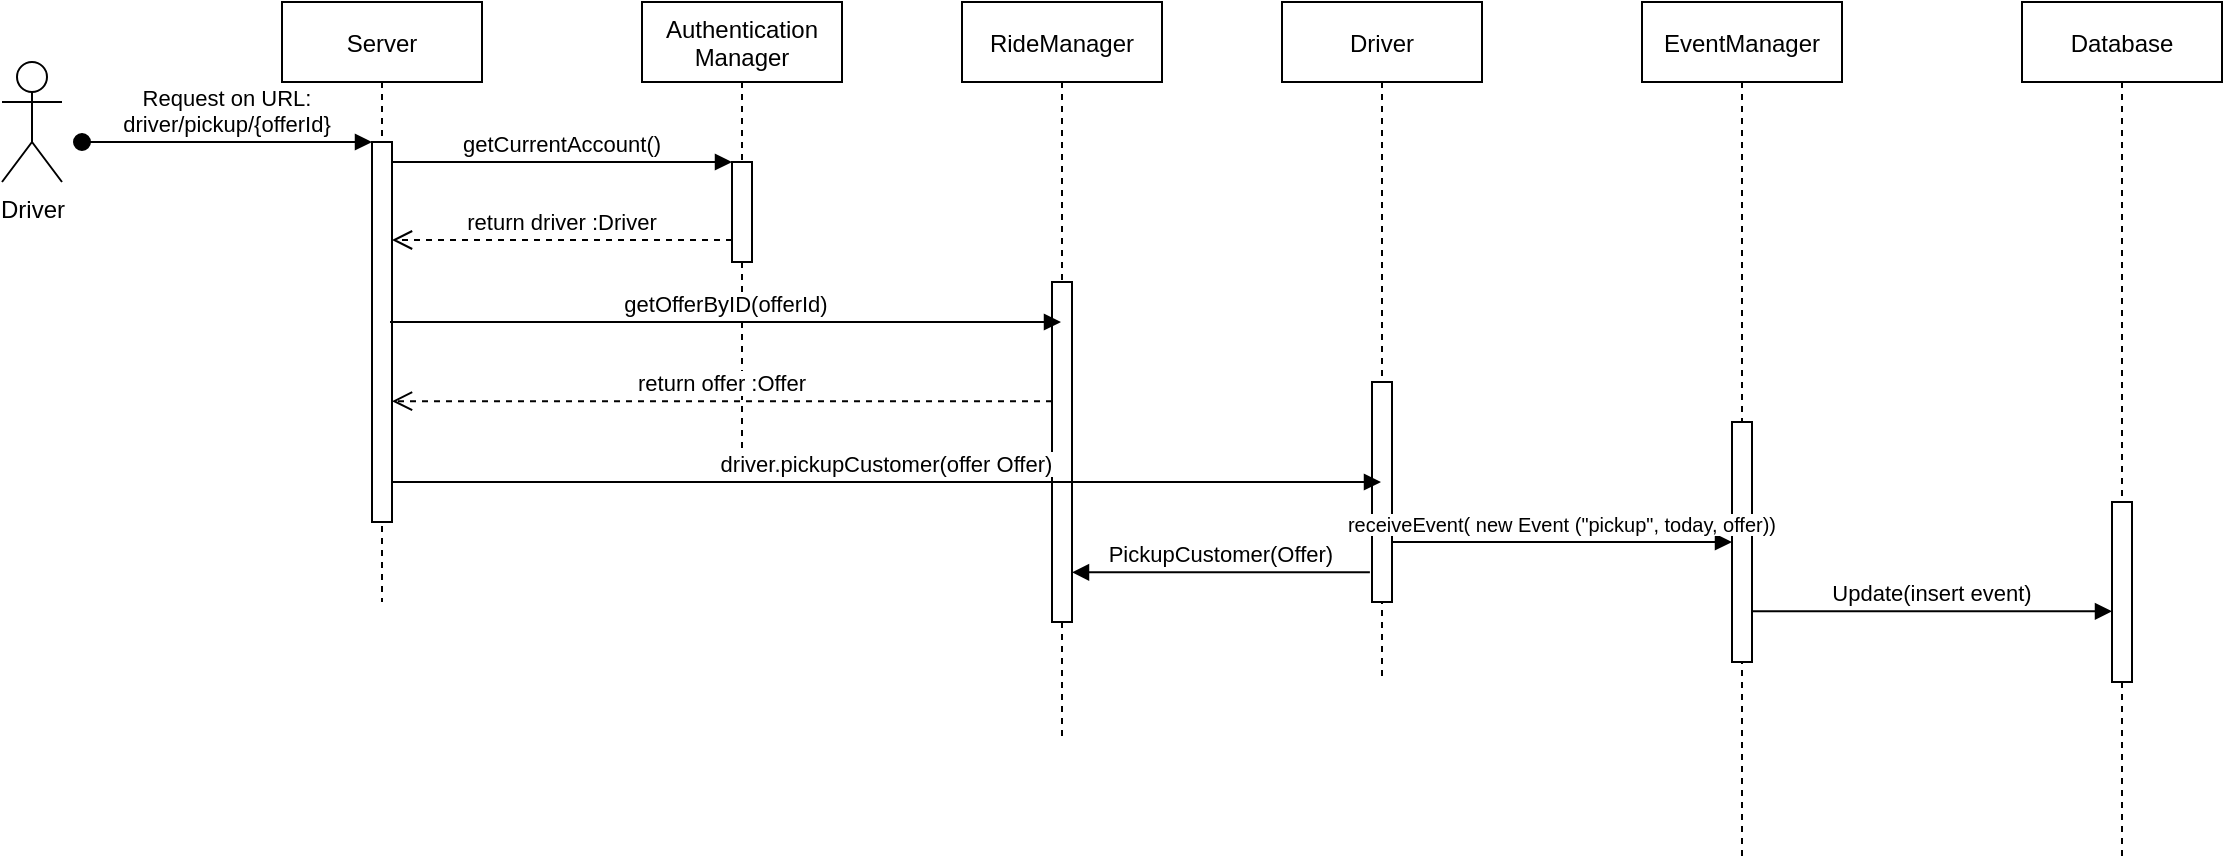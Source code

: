 <mxfile version="16.1.2" type="device"><diagram id="kgpKYQtTHZ0yAKxKKP6v" name="Page-1"><mxGraphModel dx="2272" dy="865" grid="1" gridSize="10" guides="1" tooltips="1" connect="1" arrows="1" fold="1" page="1" pageScale="1" pageWidth="850" pageHeight="1100" math="0" shadow="0"><root><mxCell id="0"/><mxCell id="1" parent="0"/><mxCell id="3nuBFxr9cyL0pnOWT2aG-1" value="Server" style="shape=umlLifeline;perimeter=lifelinePerimeter;container=1;collapsible=0;recursiveResize=0;rounded=0;shadow=0;strokeWidth=1;" parent="1" vertex="1"><mxGeometry x="120" y="80" width="100" height="300" as="geometry"/></mxCell><mxCell id="3nuBFxr9cyL0pnOWT2aG-2" value="" style="points=[];perimeter=orthogonalPerimeter;rounded=0;shadow=0;strokeWidth=1;" parent="3nuBFxr9cyL0pnOWT2aG-1" vertex="1"><mxGeometry x="45" y="70" width="10" height="190" as="geometry"/></mxCell><mxCell id="3nuBFxr9cyL0pnOWT2aG-3" value="Request on URL:&#10;driver/pickup/{offerId}" style="verticalAlign=bottom;startArrow=oval;endArrow=block;startSize=8;shadow=0;strokeWidth=1;" parent="3nuBFxr9cyL0pnOWT2aG-1" target="3nuBFxr9cyL0pnOWT2aG-2" edge="1"><mxGeometry relative="1" as="geometry"><mxPoint x="-100" y="70" as="sourcePoint"/></mxGeometry></mxCell><mxCell id="3nuBFxr9cyL0pnOWT2aG-5" value="Authentication&#10;Manager" style="shape=umlLifeline;perimeter=lifelinePerimeter;container=1;collapsible=0;recursiveResize=0;rounded=0;shadow=0;strokeWidth=1;" parent="1" vertex="1"><mxGeometry x="300" y="80" width="100" height="230" as="geometry"/></mxCell><mxCell id="3nuBFxr9cyL0pnOWT2aG-6" value="" style="points=[];perimeter=orthogonalPerimeter;rounded=0;shadow=0;strokeWidth=1;" parent="3nuBFxr9cyL0pnOWT2aG-5" vertex="1"><mxGeometry x="45" y="80" width="10" height="50" as="geometry"/></mxCell><mxCell id="3nuBFxr9cyL0pnOWT2aG-7" value="return driver :Driver" style="verticalAlign=bottom;endArrow=open;dashed=1;endSize=8;exitX=0;exitY=0.95;shadow=0;strokeWidth=1;" parent="1" edge="1"><mxGeometry relative="1" as="geometry"><mxPoint x="175" y="199.0" as="targetPoint"/><mxPoint x="345" y="199.0" as="sourcePoint"/></mxGeometry></mxCell><mxCell id="3nuBFxr9cyL0pnOWT2aG-8" value="getCurrentAccount()" style="verticalAlign=bottom;endArrow=block;entryX=0;entryY=0;shadow=0;strokeWidth=1;" parent="1" source="3nuBFxr9cyL0pnOWT2aG-2" target="3nuBFxr9cyL0pnOWT2aG-6" edge="1"><mxGeometry relative="1" as="geometry"><mxPoint x="275" y="160" as="sourcePoint"/></mxGeometry></mxCell><mxCell id="pQ07wYde9hTQX4vEV8Qq-1" value="Driver" style="shape=umlActor;verticalLabelPosition=bottom;verticalAlign=top;html=1;outlineConnect=0;" parent="1" vertex="1"><mxGeometry x="-20" y="110" width="30" height="60" as="geometry"/></mxCell><mxCell id="pQ07wYde9hTQX4vEV8Qq-2" value="RideManager" style="shape=umlLifeline;perimeter=lifelinePerimeter;container=1;collapsible=0;recursiveResize=0;rounded=0;shadow=0;strokeWidth=1;" parent="1" vertex="1"><mxGeometry x="460" y="80" width="100" height="370" as="geometry"/></mxCell><mxCell id="pQ07wYde9hTQX4vEV8Qq-3" value="" style="points=[];perimeter=orthogonalPerimeter;rounded=0;shadow=0;strokeWidth=1;" parent="pQ07wYde9hTQX4vEV8Qq-2" vertex="1"><mxGeometry x="45" y="140" width="10" height="170" as="geometry"/></mxCell><mxCell id="pQ07wYde9hTQX4vEV8Qq-4" value="Driver" style="shape=umlLifeline;perimeter=lifelinePerimeter;container=1;collapsible=0;recursiveResize=0;rounded=0;shadow=0;strokeWidth=1;" parent="1" vertex="1"><mxGeometry x="620" y="80" width="100" height="340" as="geometry"/></mxCell><mxCell id="pQ07wYde9hTQX4vEV8Qq-5" value="" style="points=[];perimeter=orthogonalPerimeter;rounded=0;shadow=0;strokeWidth=1;" parent="pQ07wYde9hTQX4vEV8Qq-4" vertex="1"><mxGeometry x="45" y="190" width="10" height="110" as="geometry"/></mxCell><mxCell id="pQ07wYde9hTQX4vEV8Qq-7" value="getOfferByID(offerId)" style="verticalAlign=bottom;endArrow=block;shadow=0;strokeWidth=1;" parent="1" target="pQ07wYde9hTQX4vEV8Qq-2" edge="1"><mxGeometry relative="1" as="geometry"><mxPoint x="174" y="240" as="sourcePoint"/><mxPoint x="500" y="240" as="targetPoint"/></mxGeometry></mxCell><mxCell id="pQ07wYde9hTQX4vEV8Qq-8" value="return offer :Offer" style="verticalAlign=bottom;endArrow=open;dashed=1;endSize=8;shadow=0;strokeWidth=1;entryX=1;entryY=0.682;entryDx=0;entryDy=0;entryPerimeter=0;" parent="1" source="pQ07wYde9hTQX4vEV8Qq-3" target="3nuBFxr9cyL0pnOWT2aG-2" edge="1"><mxGeometry relative="1" as="geometry"><mxPoint x="330" y="270.0" as="targetPoint"/><mxPoint x="500" y="270.0" as="sourcePoint"/></mxGeometry></mxCell><mxCell id="pQ07wYde9hTQX4vEV8Qq-9" value="EventManager" style="shape=umlLifeline;perimeter=lifelinePerimeter;container=1;collapsible=0;recursiveResize=0;rounded=0;shadow=0;strokeWidth=1;" parent="1" vertex="1"><mxGeometry x="800" y="80" width="100" height="430" as="geometry"/></mxCell><mxCell id="pQ07wYde9hTQX4vEV8Qq-10" value="" style="points=[];perimeter=orthogonalPerimeter;rounded=0;shadow=0;strokeWidth=1;" parent="pQ07wYde9hTQX4vEV8Qq-9" vertex="1"><mxGeometry x="45" y="210" width="10" height="120" as="geometry"/></mxCell><mxCell id="pQ07wYde9hTQX4vEV8Qq-11" value="driver.pickupCustomer(offer Offer)" style="verticalAlign=bottom;endArrow=block;shadow=0;strokeWidth=1;" parent="1" target="pQ07wYde9hTQX4vEV8Qq-4" edge="1"><mxGeometry relative="1" as="geometry"><mxPoint x="175.25" y="320.0" as="sourcePoint"/><mxPoint x="510.75" y="320.0" as="targetPoint"/></mxGeometry></mxCell><mxCell id="pQ07wYde9hTQX4vEV8Qq-12" value="Database" style="shape=umlLifeline;perimeter=lifelinePerimeter;container=1;collapsible=0;recursiveResize=0;rounded=0;shadow=0;strokeWidth=1;" parent="1" vertex="1"><mxGeometry x="990" y="80" width="100" height="430" as="geometry"/></mxCell><mxCell id="pQ07wYde9hTQX4vEV8Qq-13" value="" style="points=[];perimeter=orthogonalPerimeter;rounded=0;shadow=0;strokeWidth=1;" parent="pQ07wYde9hTQX4vEV8Qq-12" vertex="1"><mxGeometry x="45" y="250" width="10" height="90" as="geometry"/></mxCell><mxCell id="pQ07wYde9hTQX4vEV8Qq-17" value="Update(insert event)" style="verticalAlign=bottom;endArrow=block;shadow=0;strokeWidth=1;" parent="pQ07wYde9hTQX4vEV8Qq-12" target="pQ07wYde9hTQX4vEV8Qq-13" edge="1"><mxGeometry relative="1" as="geometry"><mxPoint x="-135" y="304.66" as="sourcePoint"/><mxPoint x="35" y="304.66" as="targetPoint"/></mxGeometry></mxCell><mxCell id="pQ07wYde9hTQX4vEV8Qq-14" value="receiveEvent( new Event (&quot;pickup&quot;, today, offer))" style="verticalAlign=bottom;endArrow=block;entryX=0;entryY=0;shadow=0;strokeWidth=1;fontSize=10;" parent="1" edge="1"><mxGeometry relative="1" as="geometry"><mxPoint x="675" y="350" as="sourcePoint"/><mxPoint x="845" y="350" as="targetPoint"/></mxGeometry></mxCell><mxCell id="pQ07wYde9hTQX4vEV8Qq-16" value="PickupCustomer(Offer)" style="verticalAlign=bottom;endArrow=block;shadow=0;strokeWidth=1;exitX=-0.105;exitY=0.865;exitDx=0;exitDy=0;exitPerimeter=0;" parent="1" source="pQ07wYde9hTQX4vEV8Qq-5" target="pQ07wYde9hTQX4vEV8Qq-3" edge="1"><mxGeometry relative="1" as="geometry"><mxPoint x="550" y="430" as="sourcePoint"/><mxPoint x="720" y="430" as="targetPoint"/></mxGeometry></mxCell></root></mxGraphModel></diagram></mxfile>